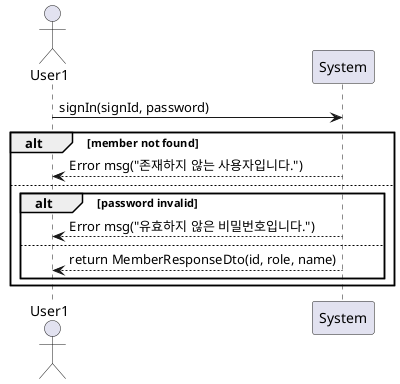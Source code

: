 @startuml
actor User1
participant System

User1 -> System: signIn(signId, password)
alt member not found
    System --> User1: Error msg("존재하지 않는 사용자입니다.")
else
    alt password invalid
        System --> User1: Error msg("유효하지 않은 비밀번호입니다.")
    else
        System --> User1: return MemberResponseDto(id, role, name)
    end
end
@enduml
